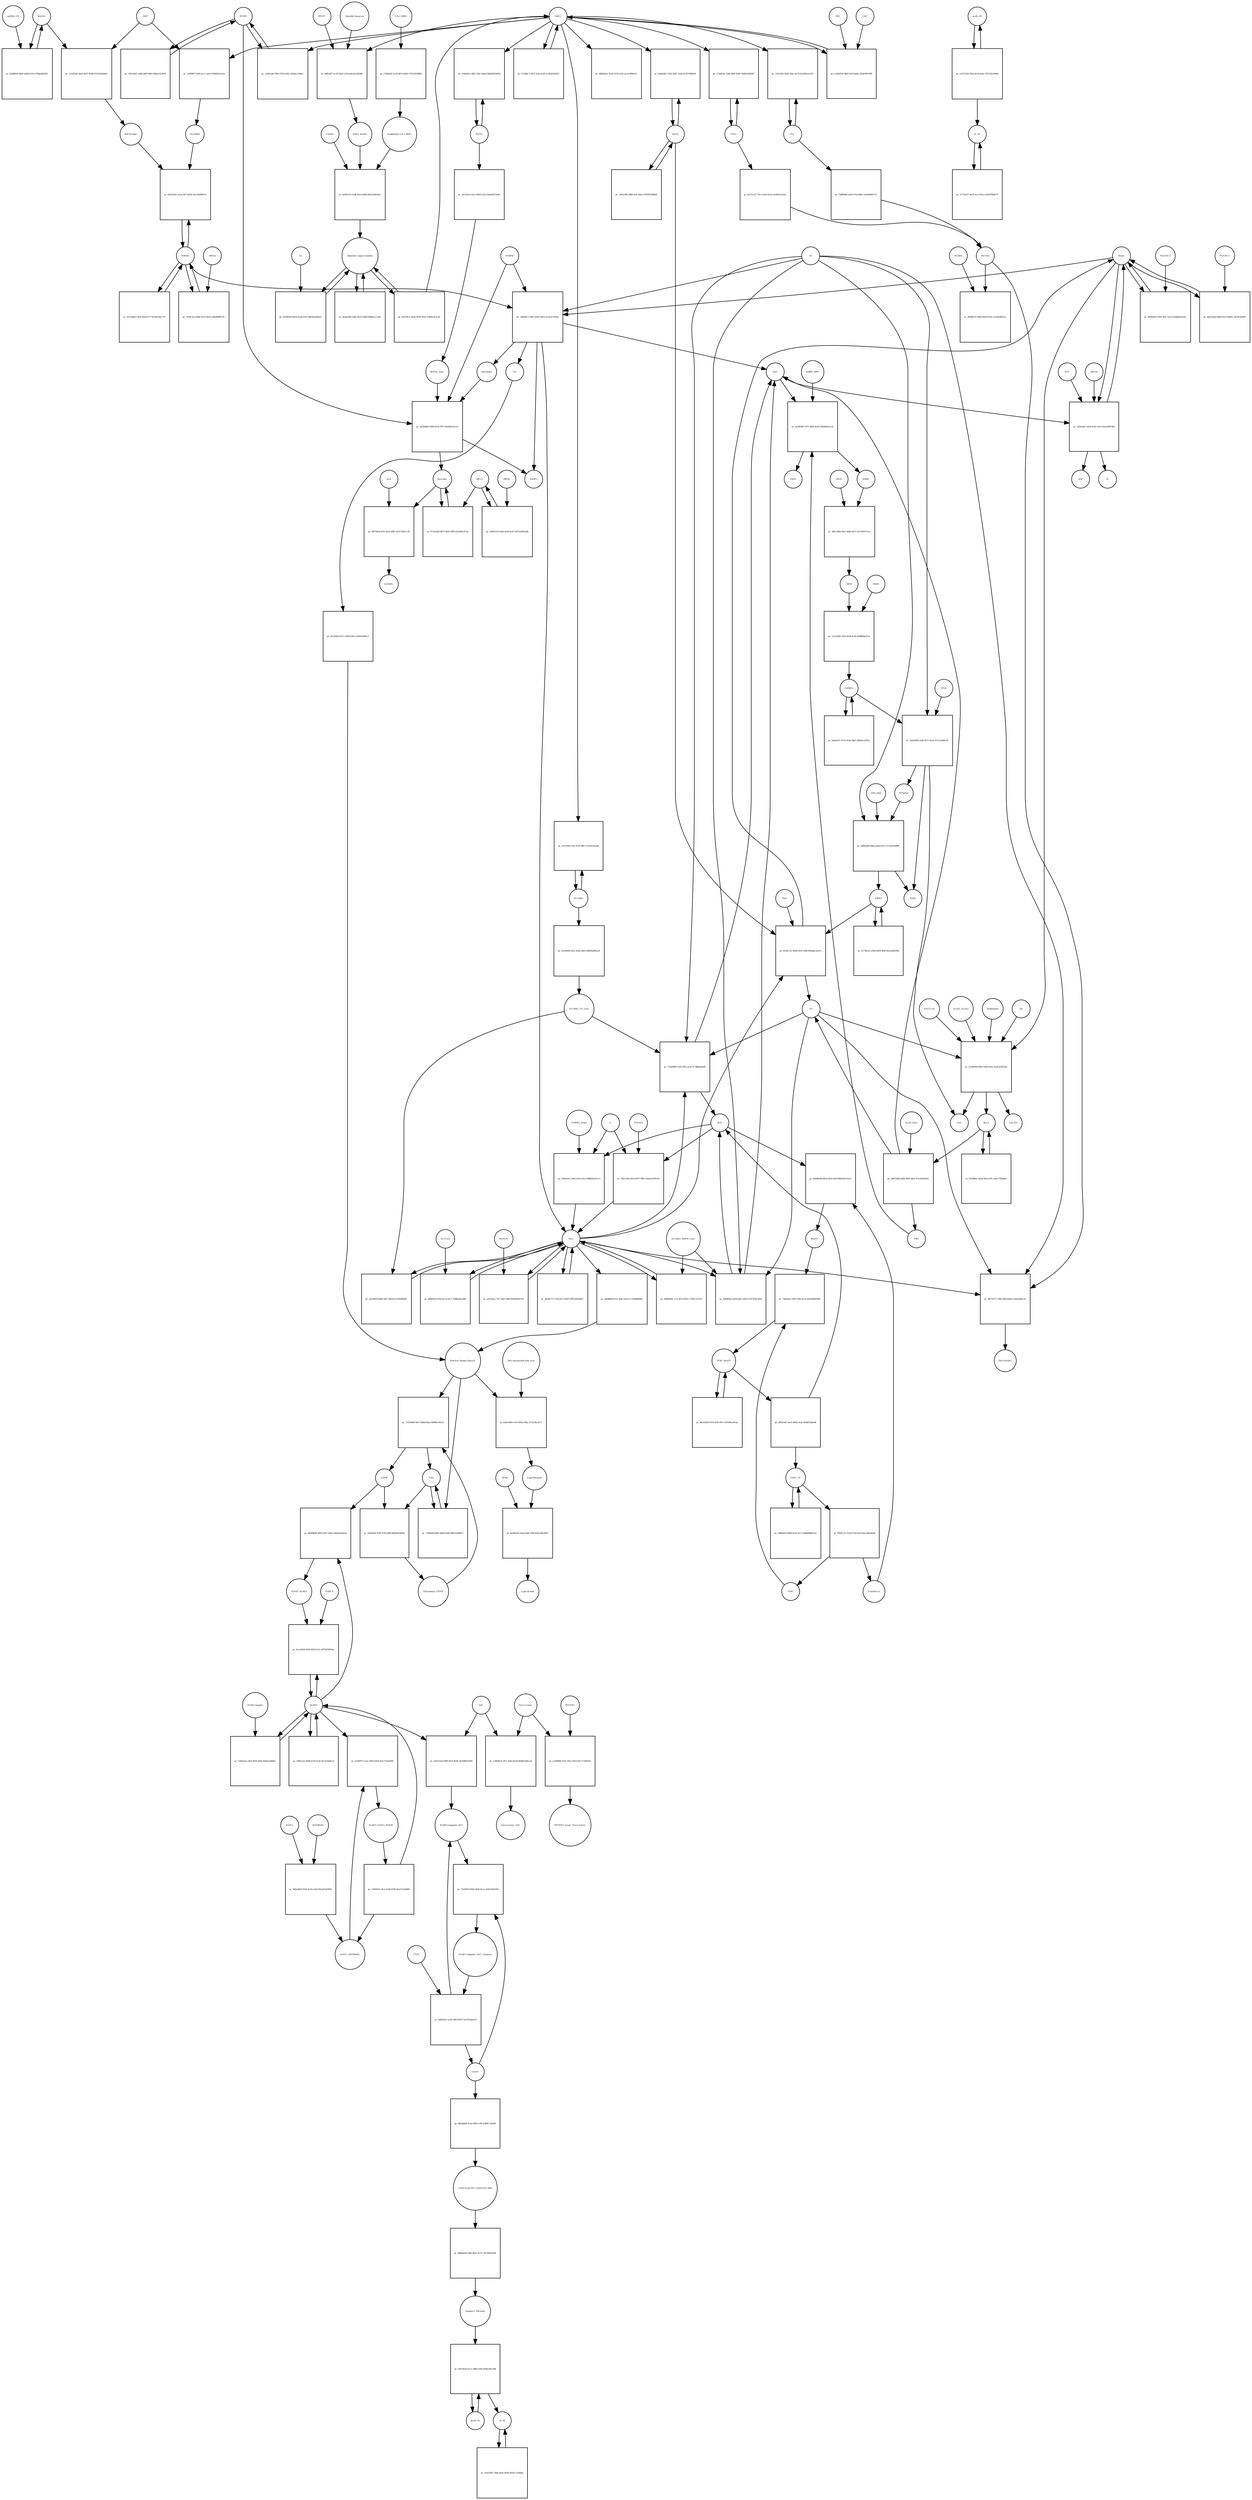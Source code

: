 strict digraph  {
Heme [annotation="urn_miriam_obo.chebi_CHEBI%3A30413", bipartite=0, cls="simple chemical", fontsize=4, label=Heme, shape=circle];
"pr_c0db24c7-e64e-4291-95c8-ea3ac47518e0" [annotation="", bipartite=1, cls=process, fontsize=4, label="pr_c0db24c7-e64e-4291-95c8-ea3ac47518e0", shape=square];
Biliverdin [annotation="urn_miriam_obo.chebi_CHEBI%3A17033", bipartite=0, cls="simple chemical", fontsize=4, label=Biliverdin, shape=circle];
HMOX1 [annotation="", bipartite=0, cls=macromolecule, fontsize=4, label=HMOX1, shape=circle];
O2 [annotation="urn_miriam_obo.chebi_CHEBI%3A15379", bipartite=0, cls="simple chemical", fontsize=4, label=O2, shape=circle];
NADPH [annotation="urn_miriam_obo.chebi_CHEBI%3A16474", bipartite=0, cls="simple chemical", fontsize=4, label=NADPH, shape=circle];
H2O [annotation="urn_miriam_obo.chebi_CHEBI%3A15377", bipartite=0, cls="simple chemical", fontsize=4, label=H2O, shape=circle];
"Fe2+" [annotation="urn_miriam_obo.chebi_CHEBI%3A29033", bipartite=0, cls="simple chemical", fontsize=4, label="Fe2+", shape=circle];
"NADP+" [annotation="urn_miriam_obo.chebi_CHEBI%3A18009", bipartite=0, cls="simple chemical", fontsize=4, label="NADP+", shape=circle];
CO [annotation="urn_miriam_obo.chebi_CHEBI%3A17245", bipartite=0, cls="simple chemical", fontsize=4, label=CO, shape=circle];
"pr_8690edc0-c405-4fec-aa7e-d2abb9a52a0c" [annotation="", bipartite=1, cls=process, fontsize=4, label="pr_8690edc0-c405-4fec-aa7e-d2abb9a52a0c", shape=square];
"FLVCR1-2" [annotation=urn_miriam_uniprot_Q9Y5Y0, bipartite=0, cls=macromolecule, fontsize=4, label="FLVCR1-2", shape=circle];
"pr_5d30b486-9380-4574-8707-fbe9d5232ca7" [annotation="", bipartite=1, cls=process, fontsize=4, label="pr_5d30b486-9380-4574-8707-fbe9d5232ca7", shape=square];
Bilirubin [annotation="urn_miriam_obo.chebi_CHEBI%3A16990", bipartite=0, cls="simple chemical", fontsize=4, label=Bilirubin, shape=circle];
BLVRB [annotation=urn_miriam_uniprot_P30043, bipartite=0, cls=macromolecule, fontsize=4, label=BLVRB, shape=circle];
"BLVRA_Zn2+" [annotation="urn_miriam_obo.chebi_CHEBI%3A29805|urn_miriam_uniprot_P53004", bipartite=0, cls=complex, fontsize=4, label="BLVRA_Zn2+", shape=circle];
"pr_072535d8-9675-460f-8389-652490a7f7a2" [annotation="", bipartite=1, cls=process, fontsize=4, label="pr_072535d8-9675-460f-8389-652490a7f7a2", shape=square];
ABCC1 [annotation="", bipartite=0, cls=macromolecule, fontsize=4, label=ABCC1, shape=circle];
"pr_06f7362b-851f-45a5-b467-e43273b97c59" [annotation="", bipartite=1, cls=process, fontsize=4, label="pr_06f7362b-851f-45a5-b467-e43273b97c59", shape=square];
ALB [annotation=urn_miriam_uniprot_P02768, bipartite=0, cls=macromolecule, fontsize=4, label=ALB, shape=circle];
"ALB/BIL" [annotation="urn_miriam_uniprot_P02768|urn_miriam_obo.chebi_CHEBI%3A16990", bipartite=0, cls=complex, fontsize=4, label="ALB/BIL", shape=circle];
NRF2 [annotation="", bipartite=0, cls=macromolecule, fontsize=4, label=NRF2, shape=circle];
"pr_ca589f07-bf34-4cc1-aa93-03960b3c4cbe" [annotation="", bipartite=1, cls=process, fontsize=4, label="pr_ca589f07-bf34-4cc1-aa93-03960b3c4cbe", shape=square];
MAF [annotation=urn_miriam_uniprot_O75444, bipartite=0, cls=macromolecule, fontsize=4, label=MAF, shape=circle];
"Nrf2/Maf" [annotation="", bipartite=0, cls=complex, fontsize=4, label="Nrf2/Maf", shape=circle];
"pr_1c5d7b2b-9ea8-4837-8e8b-47d31d43463c" [annotation="", bipartite=1, cls=process, fontsize=4, label="pr_1c5d7b2b-9ea8-4837-8e8b-47d31d43463c", shape=square];
BACH1 [annotation=urn_miriam_uniprot_O14867, bipartite=0, cls=macromolecule, fontsize=4, label=BACH1, shape=circle];
"BACH1/Maf" [annotation="", bipartite=0, cls=complex, fontsize=4, label="BACH1/Maf", shape=circle];
"pr_a26f8d43-88a9-4284-b150-a79bbeb65d22" [annotation="", bipartite=1, cls=process, fontsize=4, label="pr_a26f8d43-88a9-4284-b150-a79bbeb65d22", shape=square];
"miRNA-155" [annotation=urn_miriam_ncbigene_406947, bipartite=0, cls="nucleic acid feature", fontsize=4, label="miRNA-155", shape=circle];
"pr_64ac822d-3c0a-44f7-b054-3ece5288007d" [annotation="", bipartite=1, cls=process, fontsize=4, label="pr_64ac822d-3c0a-44f7-b054-3ece5288007d", shape=square];
PRIN9 [annotation="urn_miriam_obo.chebi_CHEBI%3A15430", bipartite=0, cls="simple chemical", fontsize=4, label=PRIN9, shape=circle];
"pr_0350a72c-860b-4531-94fb-f9e8bbc2ab53" [annotation="", bipartite=1, cls=process, fontsize=4, label="pr_0350a72c-860b-4531-94fb-f9e8bbc2ab53", shape=square];
FECH [annotation=urn_miriam_uniprot_P22830, bipartite=0, cls=macromolecule, fontsize=4, label=FECH, shape=circle];
"Pb2+" [annotation="urn_miriam_obo.chebi_CHEBI%3A27889", bipartite=0, cls="simple chemical", fontsize=4, label="Pb2+", shape=circle];
"H+" [annotation="urn_miriam_obo.chebi_CHEBI%3A15378", bipartite=0, cls="simple chemical", fontsize=4, label="H+", shape=circle];
"SUCC-CoA" [annotation="urn_miriam_obo.chebi_CHEBI%3A57292", bipartite=0, cls="simple chemical", fontsize=4, label="SUCC-CoA", shape=circle];
"pr_2c940064-806c-429d-9e42-4cbf1a03222d" [annotation="", bipartite=1, cls=process, fontsize=4, label="pr_2c940064-806c-429d-9e42-4cbf1a03222d", shape=square];
dALA [annotation="urn_miriam_obo.chebi_CHEBI%3A356416", bipartite=0, cls="simple chemical", fontsize=4, label=dALA, shape=circle];
ALAS1_ALAS2 [annotation="urn_miriam_uniprot_P13196|urn_miriam_uniprot_P22557", bipartite=0, cls=complex, fontsize=4, label=ALAS1_ALAS2, shape=circle];
Panhematin [annotation="urn_miriam_obo.chebi_CHEBI%3A50385", bipartite=0, cls="simple chemical", fontsize=4, label=Panhematin, shape=circle];
Gly [annotation="urn_miriam_obo.chebi_CHEBI%3A57305", bipartite=0, cls="simple chemical", fontsize=4, label=Gly, shape=circle];
"CoA-SH" [annotation="urn_miriam_obo.chebi_CHEBI%3A15346", bipartite=0, cls="simple chemical", fontsize=4, label="CoA-SH", shape=circle];
CO2 [annotation="urn_miriam_obo.chebi_CHEBI%3A16526", bipartite=0, cls="simple chemical", fontsize=4, label=CO2, shape=circle];
"pr_d6ffad47-ec95-44cb-a354-a8a22a3d1b8b" [annotation="", bipartite=1, cls=process, fontsize=4, label="pr_d6ffad47-ec95-44cb-a354-a8a22a3d1b8b", shape=square];
KEAP1 [annotation=urn_miriam_uniprot_Q14145, bipartite=0, cls=macromolecule, fontsize=4, label=KEAP1, shape=circle];
NRF2_KEAP1 [annotation="urn_miriam_uniprot_Q14145|urn_miriam_uniprot_Q16236", bipartite=0, cls=complex, fontsize=4, label=NRF2_KEAP1, shape=circle];
"Dimethly fumarate" [annotation="urn_miriam_obo.chebi_CHEBI%3A76004", bipartite=0, cls="simple chemical", fontsize=4, label="Dimethly fumarate", shape=circle];
"Ubiquitin Ligase Complex" [annotation="urn_miriam_uniprot_Q14145|urn_miriam_uniprot_Q15843|urn_miriam_uniprot_Q13618|urn_miriam_uniprot_P62877|urn_miriam_uniprot_Q16236|urn_miriam_uniprot_P0CG48|urn_miriam_pubmed_19940261|urn_miriam_interpro_IPR000608", bipartite=0, cls=complex, fontsize=4, label="Ubiquitin Ligase Complex", shape=circle];
"pr_4aabe506-adba-4031-b3d6-f2bd9cac159e" [annotation="", bipartite=1, cls=process, fontsize=4, label="pr_4aabe506-adba-4031-b3d6-f2bd9cac159e", shape=square];
"pr_bd872bdf-b408-4405-abaf-313c45481d2c" [annotation="", bipartite=1, cls=process, fontsize=4, label="pr_bd872bdf-b408-4405-abaf-313c45481d2c", shape=square];
PBG [annotation="urn_miriam_obo.chebi_CHEBI%3A58126", bipartite=0, cls="simple chemical", fontsize=4, label=PBG, shape=circle];
"ALAD_Zn2+" [annotation="urn_miriam_uniprot_P13716|urn_miriam_obo.chebi_CHEBI%3A29105", bipartite=0, cls=complex, fontsize=4, label="ALAD_Zn2+", shape=circle];
"pr_bc48934f-747c-4b45-8cd4-50fe80dc61cb" [annotation="", bipartite=1, cls=process, fontsize=4, label="pr_bc48934f-747c-4b45-8cd4-50fe80dc61cb", shape=square];
HMBL [annotation="urn_miriam_obo.chebi_CHEBI%3A57845", bipartite=0, cls="simple chemical", fontsize=4, label=HMBL, shape=circle];
HMBS_DIPY [annotation="urn_miriam_obo.chebi_CHEBI%3A36319|urn_miriam_uniprot_P08397", bipartite=0, cls=complex, fontsize=4, label=HMBS_DIPY, shape=circle];
"NH4+" [annotation="urn_miriam_obo.chebi_CHEBI%3A28938", bipartite=0, cls="simple chemical", fontsize=4, label="NH4+", shape=circle];
"pr_385c5960-04e1-484b-b07c-e0c5f6377e53" [annotation="", bipartite=1, cls=process, fontsize=4, label="pr_385c5960-04e1-484b-b07c-e0c5f6377e53", shape=square];
URO3 [annotation="urn_miriam_obo.chebi_CHEBI%3A15437", bipartite=0, cls="simple chemical", fontsize=4, label=URO3, shape=circle];
UROS [annotation=urn_miriam_uniprot_P10746, bipartite=0, cls=macromolecule, fontsize=4, label=UROS, shape=circle];
"pr_1e27a82b-7052-4e08-9c4b-4fdd868a1f1d" [annotation="", bipartite=1, cls=process, fontsize=4, label="pr_1e27a82b-7052-4e08-9c4b-4fdd868a1f1d", shape=square];
COPRO3 [annotation="urn_miriam_obo.chebi_CHEBI%3A15439", bipartite=0, cls="simple chemical", fontsize=4, label=COPRO3, shape=circle];
UROD [annotation=urn_miriam_uniprot_P06132, bipartite=0, cls=macromolecule, fontsize=4, label=UROD, shape=circle];
"pr_c62b5408-22df-4471-8e2e-1673cd40b22d" [annotation="", bipartite=1, cls=process, fontsize=4, label="pr_c62b5408-22df-4471-8e2e-1673cd40b22d", shape=square];
PPGEN9 [annotation="urn_miriam_obo.chebi_CHEBI%3A15435", bipartite=0, cls="simple chemical", fontsize=4, label=PPGEN9, shape=circle];
CPOX [annotation=urn_miriam_uniprot_P36551, bipartite=0, cls=macromolecule, fontsize=4, label=CPOX, shape=circle];
H2O2 [annotation="urn_miriam_obo.chebi_CHEBI%3A16240", bipartite=0, cls="simple chemical", fontsize=4, label=H2O2, shape=circle];
"pr_6589a4dd-8dde-44ea-b57a-71cd4ceb088f" [annotation="", bipartite=1, cls=process, fontsize=4, label="pr_6589a4dd-8dde-44ea-b57a-71cd4ceb088f", shape=square];
PPO_FAD [annotation="urn_miriam_obo.chebi_CHEBI%3A16238|urn_miriam_uniprot_P50336", bipartite=0, cls=complex, fontsize=4, label=PPO_FAD, shape=circle];
"pr_f123dbc7-a872-416a-bcf0-1c026242d251" [annotation="", bipartite=1, cls=process, fontsize=4, label="pr_f123dbc7-a872-416a-bcf0-1c026242d251", shape=square];
"pr_87638fec-8a64-402a-87fc-eeac735bfda5" [annotation="", bipartite=1, cls="uncertain process", fontsize=4, label="pr_87638fec-8a64-402a-87fc-eeac735bfda5", shape=square];
"pr_9abae6f1-d72e-4a9e-9bef-2d9ebccd3f3a" [annotation="", bipartite=1, cls="uncertain process", fontsize=4, label="pr_9abae6f1-d72e-4a9e-9bef-2d9ebccd3f3a", shape=square];
"pr_2173b552-259e-4d59-9f96-441ee9af5f84" [annotation="", bipartite=1, cls="uncertain process", fontsize=4, label="pr_2173b552-259e-4d59-9f96-441ee9af5f84", shape=square];
"Poly-unsaturated fatty acid" [annotation="urn_miriam_obo.chebi_CHEBI%3A26208", bipartite=0, cls="simple chemical", fontsize=4, label="Poly-unsaturated fatty acid", shape=circle];
"pr_b2dc2684-ce35-409a-839a-5712cfbc2b77" [annotation="", bipartite=1, cls=process, fontsize=4, label="pr_b2dc2684-ce35-409a-839a-5712cfbc2b77", shape=square];
"Lipid Peroxide" [annotation="urn_miriam_obo.chebi_CHEBI%3A61051", bipartite=0, cls="simple chemical", fontsize=4, label="Lipid Peroxide", shape=circle];
"Reactive Oxygen Species" [annotation="urn_miriam_obo.chebi_CHEBI%3A26523", bipartite=0, cls="simple chemical", fontsize=4, label="Reactive Oxygen Species", shape=circle];
"pr_4817617c-79bf-44f8-8ab0-2cbaa4920c31" [annotation="", bipartite=1, cls=process, fontsize=4, label="pr_4817617c-79bf-44f8-8ab0-2cbaa4920c31", shape=square];
"Fe(3+)O(OH)" [annotation="urn_miriam_obo.chebi_CHEBI%3A78619", bipartite=0, cls="simple chemical", fontsize=4, label="Fe(3+)O(OH)", shape=circle];
Ferritin [annotation=urn_miriam_uniprot_P02794, bipartite=0, cls=complex, fontsize=4, label=Ferritin, shape=circle];
"pr_24c9d2f5-84de-4057-96a4-dc270e80f85c" [annotation="", bipartite=1, cls=process, fontsize=4, label="pr_24c9d2f5-84de-4057-96a4-dc270e80f85c", shape=square];
"SLC40A1_CP_Cu2+" [annotation="urn_miriam_uniprot_P00450|urn_miriam_uniprot_Q9NP59|urn_miriam_obo.chebi_CHEBI%3A29036", bipartite=0, cls=complex, fontsize=4, label="SLC40A1_CP_Cu2+", shape=circle];
"pr_73eb0866-ce43-4f81-ae3f-917db80aae05" [annotation="", bipartite=1, cls=process, fontsize=4, label="pr_73eb0866-ce43-4f81-ae3f-917db80aae05", shape=square];
"Fe3+" [annotation="urn_miriam_obo.chebi_CHEBI%3A29034", bipartite=0, cls="simple chemical", fontsize=4, label="Fe3+", shape=circle];
SLC40A1 [annotation=urn_miriam_ncbigene_30061, bipartite=0, cls="nucleic acid feature", fontsize=4, label=SLC40A1, shape=circle];
"pr_c2cf301b-c9ef-4cf6-9867-3cf5ea5aa3ad" [annotation="", bipartite=1, cls=process, fontsize=4, label="pr_c2cf301b-c9ef-4cf6-9867-3cf5ea5aa3ad", shape=square];
FTH1 [annotation=urn_miriam_ncbigene_2495, bipartite=0, cls="nucleic acid feature", fontsize=4, label=FTH1, shape=circle];
"pr_c7ada5fe-7e8a-4f40-8200-30681043fd87" [annotation="", bipartite=1, cls=process, fontsize=4, label="pr_c7ada5fe-7e8a-4f40-8200-30681043fd87", shape=square];
FTL [annotation=urn_miriam_ncbigene_2512, bipartite=0, cls="nucleic acid feature", fontsize=4, label=FTL, shape=circle];
"pr_c9253f54-8d32-42bc-8a7d-8a28beeacf22" [annotation="", bipartite=1, cls=process, fontsize=4, label="pr_c9253f54-8d32-42bc-8a7d-8a28beeacf22", shape=square];
"pr_b2c5a121-70c3-43a0-8ca9-ae54b23e25a7" [annotation="", bipartite=1, cls=process, fontsize=4, label="pr_b2c5a121-70c3-43a0-8ca9-ae54b23e25a7", shape=square];
"pr_7dd8fddd-ea49-4142-b8dc-0c64db9bf715" [annotation="", bipartite=1, cls=process, fontsize=4, label="pr_7dd8fddd-ea49-4142-b8dc-0c64db9bf715", shape=square];
"pr_a00eef8c-1543-4097-a2e9-d13f73f94639" [annotation="", bipartite=1, cls=process, fontsize=4, label="pr_a00eef8c-1543-4097-a2e9-d13f73f94639", shape=square];
"pr_14d1e9f6-28bb-41fc-b6a2-976947d69bb4" [annotation="", bipartite=1, cls=process, fontsize=4, label="pr_14d1e9f6-28bb-41fc-b6a2-976947d69bb4", shape=square];
"pr_5211b86d-13e0-4fad-8777-6c28c1bec719" [annotation="", bipartite=1, cls=process, fontsize=4, label="pr_5211b86d-13e0-4fad-8777-6c28c1bec719", shape=square];
BLVRA [annotation=urn_miriam_ncbigene_644, bipartite=0, cls="nucleic acid feature", fontsize=4, label=BLVRA, shape=circle];
"pr_e5ba69ec-dd51-43ac-9deb-36bdd383459a" [annotation="", bipartite=1, cls=process, fontsize=4, label="pr_e5ba69ec-dd51-43ac-9deb-36bdd383459a", shape=square];
"pr_a3381a8d-78fa-475d-a59e-102dacce09ac" [annotation="", bipartite=1, cls=process, fontsize=4, label="pr_a3381a8d-78fa-475d-a59e-102dacce09ac", shape=square];
"pr_199cd5d5-1db8-4bf9-8d03-69fafc02587d" [annotation="", bipartite=1, cls=process, fontsize=4, label="pr_199cd5d5-1db8-4bf9-8d03-69fafc02587d", shape=square];
"pr_a611fea3-d1e2-4005-a5a3-56a04d1f3d49" [annotation="", bipartite=1, cls=process, fontsize=4, label="pr_a611fea3-d1e2-4005-a5a3-56a04d1f3d49", shape=square];
"pr_0c45dfd8-583c-420a-ab65-d0869a985a56" [annotation="", bipartite=1, cls=process, fontsize=4, label="pr_0c45dfd8-583c-420a-ab65-d0869a985a56", shape=square];
"pr_4090d137-fddb-4eb6-810d-c2a10b586ce2" [annotation="", bipartite=1, cls=process, fontsize=4, label="pr_4090d137-fddb-4eb6-810d-c2a10b586ce2", shape=square];
NCOA4 [annotation=urn_miriam_uniprot_Q13772, bipartite=0, cls=macromolecule, fontsize=4, label=NCOA4, shape=circle];
"pr_0346a16c-3a0a-43c0-a5e2-908bde2021c3" [annotation="", bipartite=1, cls=process, fontsize=4, label="pr_0346a16c-3a0a-43c0-a5e2-908bde2021c3", shape=square];
CYBRD1_Heme [annotation="urn_miriam_uniprot_Q53TN4|urn_miriam_obo.chebi_CHEBI%3A30413", bipartite=0, cls=complex, fontsize=4, label=CYBRD1_Heme, shape=circle];
"e-" [annotation="urn_miriam_obo.chebi_CHEBI%3A10545", bipartite=0, cls="simple chemical", fontsize=4, label="e-", shape=circle];
"pr_a8fbf182-974e-41c4-adc7-7948b3bcad8b" [annotation="", bipartite=1, cls=process, fontsize=4, label="pr_a8fbf182-974e-41c4-adc7-7948b3bcad8b", shape=square];
SLC11A2 [annotation=urn_miriam_uniprot_P49281, bipartite=0, cls=macromolecule, fontsize=4, label=SLC11A2, shape=circle];
"pr_8a5b814b-3eed-4abf-a3fb-6a62cb8c6867" [annotation="", bipartite=1, cls=process, fontsize=4, label="pr_8a5b814b-3eed-4abf-a3fb-6a62cb8c6867", shape=square];
"Lipid alcohol" [annotation="urn_miriam_obo.chebi_CHEBI%3A24026", bipartite=0, cls="simple chemical", fontsize=4, label="Lipid alcohol", shape=circle];
GPX4 [annotation=urn_miriam_uniprot_P36969, bipartite=0, cls=macromolecule, fontsize=4, label=GPX4, shape=circle];
"pr_7618c32a-5bde-45c8-9a2f-c0ded898873c" [annotation="", bipartite=1, cls=process, fontsize=4, label="pr_7618c32a-5bde-45c8-9a2f-c0ded898873c", shape=square];
ORF3a [annotation="urn_miriam_uniprot_P0DTC3|urn_miriam_taxonomy_2697049", bipartite=0, cls=macromolecule, fontsize=4, label=ORF3a, shape=circle];
"pr_38a8fb06-9151-46ac-b5c9-cc14496d840c" [annotation="", bipartite=1, cls=process, fontsize=4, label="pr_38a8fb06-9151-46ac-b5c9-cc14496d840c", shape=square];
"pr_23893c24-e4e8-4a59-9c81-9d732d9642d8" [annotation="", bipartite=1, cls=process, fontsize=4, label="pr_23893c24-e4e8-4a59-9c81-9d732d9642d8", shape=square];
ORF9c [annotation=urn_miriam_taxonomy_2697049, bipartite=0, cls=macromolecule, fontsize=4, label=ORF9c, shape=circle];
CUL3_RBX1 [annotation="urn_miriam_uniprot_Q13618|urn_miriam_uniprot_P62877", bipartite=0, cls=complex, fontsize=4, label=CUL3_RBX1, shape=circle];
"pr_e53b4d42-2ce0-4f1d-9e89-147615f16864" [annotation="", bipartite=1, cls=process, fontsize=4, label="pr_e53b4d42-2ce0-4f1d-9e89-147615f16864", shape=square];
"Neddylated CUL3_RBX1" [annotation="urn_miriam_uniprot_Q15843|urn_miriam_uniprot_Q13618|urn_miriam_uniprot_P62877", bipartite=0, cls=complex, fontsize=4, label="Neddylated CUL3_RBX1", shape=circle];
"pr_b86d6adc-5ce0-413f-a142-aca2c9f94ce7" [annotation="", bipartite=1, cls=process, fontsize=4, label="pr_b86d6adc-5ce0-413f-a142-aca2c9f94ce7", shape=square];
"pr_6e693152-01d6-42e2-bb99-bb2c8c881b1c" [annotation="", bipartite=1, cls=process, fontsize=4, label="pr_6e693152-01d6-42e2-bb99-bb2c8c881b1c", shape=square];
CAND1 [annotation=urn_miriam_uniprot_Q86VP6, bipartite=0, cls=macromolecule, fontsize=4, label=CAND1, shape=circle];
E2 [annotation=urn_miriam_interpro_IPR000608, bipartite=0, cls=macromolecule, fontsize=4, label=E2, shape=circle];
"pr_6104853e-bd18-4cbd-af16-48b50aa0bb22" [annotation="", bipartite=1, cls=process, fontsize=4, label="pr_6104853e-bd18-4cbd-af16-48b50aa0bb22", shape=square];
"pr_a2d3d16b-98a9-4f23-b406-35b2f29678f9" [annotation="", bipartite=1, cls=process, fontsize=4, label="pr_a2d3d16b-98a9-4f23-b406-35b2f29678f9", shape=square];
PKC [annotation="urn_miriam_pubmed_12198130|urn_miriam_interpro_IPR012233", bipartite=0, cls=macromolecule, fontsize=4, label=PKC, shape=circle];
CK2 [annotation="", bipartite=0, cls=macromolecule, fontsize=4, label=CK2, shape=circle];
"pr_69ec4eeb-6d04-41e2-b9bd-c26cf8c4d190" [annotation="", bipartite=1, cls=process, fontsize=4, label="pr_69ec4eeb-6d04-41e2-b9bd-c26cf8c4d190", shape=square];
"FLVCR1-1" [annotation=urn_miriam_uniprot_Q9Y5Y0, bipartite=0, cls=macromolecule, fontsize=4, label="FLVCR1-1", shape=circle];
"pr_1d10ebec-c63d-452e-a41f-10ea5d4f70fd" [annotation="", bipartite=1, cls=process, fontsize=4, label="pr_1d10ebec-c63d-452e-a41f-10ea5d4f70fd", shape=square];
ABCG2 [annotation=urn_miriam_uniprot_Q9UNQ0, bipartite=0, cls="macromolecule multimer", fontsize=4, label=ABCG2, shape=circle];
ATP [annotation="urn_miriam_obo.chebi_CHEBI%3A30616", bipartite=0, cls="simple chemical", fontsize=4, label=ATP, shape=circle];
Pi [annotation="urn_miriam_obo.chebi_CHEBI%3A18367", bipartite=0, cls="simple chemical", fontsize=4, label=Pi, shape=circle];
ADP [annotation="urn_miriam_obo.chebi_CHEBI%3A456216", bipartite=0, cls="simple chemical", fontsize=4, label=ADP, shape=circle];
"pr_2d890e6b-17c5-4f1d-9555-17583c7af270" [annotation="", bipartite=1, cls=process, fontsize=4, label="pr_2d890e6b-17c5-4f1d-9555-17583c7af270", shape=square];
"SLC40A1_HEPH_Cu2+" [annotation="urn_miriam_uniprot_Q9BQS7|urn_miriam_uniprot_Q9NP59|urn_miriam_obo.chebi_CHEBI%3A28694", bipartite=0, cls=complex, fontsize=4, label="SLC40A1_HEPH_Cu2+", shape=circle];
"pr_436889aa-26e6-48c3-993c-b707454c461d" [annotation="", bipartite=1, cls=process, fontsize=4, label="pr_436889aa-26e6-48c3-993c-b707454c461d", shape=square];
"pr_6b84b69b-0b54-4f24-a0f2-88b62a613ea3" [annotation="", bipartite=1, cls=process, fontsize=4, label="pr_6b84b69b-0b54-4f24-a0f2-88b62a613ea3", shape=square];
Transferrin [annotation=urn_miriam_uniprot_P02787, bipartite=0, cls=macromolecule, fontsize=4, label=Transferrin, shape=circle];
holoTF [annotation="urn_miriam_uniprot_P02787|urn_miriam_obo.chebi_CHEBI%3A29034", bipartite=0, cls=complex, fontsize=4, label=holoTF, shape=circle];
TFRC [annotation=urn_miriam_uniprot_P02786, bipartite=0, cls="macromolecule multimer", fontsize=4, label=TFRC, shape=circle];
"pr_73b2d5e1-f4f7-478f-9c22-0a624bd09386" [annotation="", bipartite=1, cls=process, fontsize=4, label="pr_73b2d5e1-f4f7-478f-9c22-0a624bd09386", shape=square];
TFRC_holoTF [annotation="urn_miriam_uniprot_P02787|urn_miriam_obo.chebi_CHEBI%3A29034|urn_miriam_uniprot_P02786", bipartite=0, cls=complex, fontsize=4, label=TFRC_holoTF, shape=circle];
"pr_dbcb3928-d7f5-491f-90e7-b35286a281ae" [annotation="", bipartite=1, cls=process, fontsize=4, label="pr_dbcb3928-d7f5-491f-90e7-b35286a281ae", shape=square];
"pr_d0615df7-6e41-4624-9cba-60d6f7e6fe49" [annotation="", bipartite=1, cls=process, fontsize=4, label="pr_d0615df7-6e41-4624-9cba-60d6f7e6fe49", shape=square];
TFRC_TF [annotation="urn_miriam_uniprot_P02787|urn_miriam_uniprot_P02786", bipartite=0, cls=complex, fontsize=4, label=TFRC_TF, shape=circle];
"pr_78417462-6f24-4037-999c-0ab2e5329118" [annotation="", bipartite=1, cls=process, fontsize=4, label="pr_78417462-6f24-4037-999c-0ab2e5329118", shape=square];
STEAP3 [annotation=urn_miriam_uniprot_Q658P3, bipartite=0, cls=macromolecule, fontsize=4, label=STEAP3, shape=circle];
"pr_a047efca-71f7-44e7-9bff-6430fe697193" [annotation="", bipartite=1, cls=process, fontsize=4, label="pr_a047efca-71f7-44e7-9bff-6430fe697193", shape=square];
MCOLN1 [annotation=urn_miriam_uniprot_Q9GZU1, bipartite=0, cls=macromolecule, fontsize=4, label=MCOLN1, shape=circle];
"pr_8b5da777-2720-4c73-8a07-0f97a2634d27" [annotation="", bipartite=1, cls=process, fontsize=4, label="pr_8b5da777-2720-4c73-8a07-0f97a2634d27", shape=square];
"pr_34b0d1f6-d004-4216-9cc7-dd46d98b521e" [annotation="", bipartite=1, cls=process, fontsize=4, label="pr_34b0d1f6-d004-4216-9cc7-dd46d98b521e", shape=square];
"pr_ff984c78-153d-4734-852d-6eaa38e3bafd" [annotation="", bipartite=1, cls=process, fontsize=4, label="pr_ff984c78-153d-4734-852d-6eaa38e3bafd", shape=square];
"pr_65130fca-eb38-4250-9e64-7043bc0cecd3" [annotation="", bipartite=1, cls=process, fontsize=4, label="pr_65130fca-eb38-4250-9e64-7043bc0cecd3", shape=square];
Thioredoxin_TXNIP [annotation="urn_miriam_uniprot_P10599|urn_miriam_uniprot_Q9H3M7", bipartite=0, cls=complex, fontsize=4, label=Thioredoxin_TXNIP, shape=circle];
"pr_7230a960-9037-46b4-9d2e-00d8f5c9613c" [annotation="", bipartite=1, cls=process, fontsize=4, label="pr_7230a960-9037-46b4-9d2e-00d8f5c9613c", shape=square];
TXNIP [annotation=urn_miriam_uniprot_Q9H3M7, bipartite=0, cls=macromolecule, fontsize=4, label=TXNIP, shape=circle];
TXN [annotation=urn_miriam_uniprot_P10599, bipartite=0, cls=macromolecule, fontsize=4, label=TXN, shape=circle];
NLRP3 [annotation=urn_miriam_uniprot_Q96P20, bipartite=0, cls=macromolecule, fontsize=4, label=NLRP3, shape=circle];
"pr_7a862aee-18ef-4076-a603-befbaa4f840c" [annotation="", bipartite=1, cls=process, fontsize=4, label="pr_7a862aee-18ef-4076-a603-befbaa4f840c", shape=square];
"Nf-KB Complex" [annotation="urn_miriam_uniprot_P19838|urn_miriam_uniprot_Q04206|urn_miriam_uniprot_Q00653", bipartite=0, cls=complex, fontsize=4, label="Nf-KB Complex", shape=circle];
"pr_196fa1ae-83b4-4720-9cd1-917a21bf6cef" [annotation="", bipartite=1, cls=process, fontsize=4, label="pr_196fa1ae-83b4-4720-9cd1-917a21bf6cef", shape=square];
"pr_714bfd36-98fa-4409-82d0-40bf7cd0d911" [annotation="", bipartite=1, cls=process, fontsize=4, label="pr_714bfd36-98fa-4409-82d0-40bf7cd0d911", shape=square];
"pr_106a9daf-f168-47f9-8386-4bfe0818858e" [annotation="", bipartite=1, cls=process, fontsize=4, label="pr_106a9daf-f168-47f9-8386-4bfe0818858e", shape=square];
HSP90AB1 [annotation=urn_miriam_uniprot_P08238, bipartite=0, cls=macromolecule, fontsize=4, label=HSP90AB1, shape=circle];
"pr_98dadb40-9181-4c26-a323-60ae81dd7856" [annotation="", bipartite=1, cls=process, fontsize=4, label="pr_98dadb40-9181-4c26-a323-60ae81dd7856", shape=square];
SUGT1 [annotation=urn_miriam_uniprot_Q9Y2Z0, bipartite=0, cls=macromolecule, fontsize=4, label=SUGT1, shape=circle];
SUGT1_HSP90AB1 [annotation="urn_miriam_uniprot_P08238|urn_miriam_uniprot_Q9Y2Z0", bipartite=0, cls=complex, fontsize=4, label=SUGT1_HSP90AB1, shape=circle];
"pr_0c4fb971-5cec-4942-b43d-92a77243e899" [annotation="", bipartite=1, cls=process, fontsize=4, label="pr_0c4fb971-5cec-4942-b43d-92a77243e899", shape=square];
NLRP3_SUGT1_HSP90 [annotation="urn_miriam_uniprot_P08238|urn_miriam_uniprot_Q96P20|urn_miriam_uniprot_Q9Y2Z0", bipartite=0, cls=complex, fontsize=4, label=NLRP3_SUGT1_HSP90, shape=circle];
"pr_0d448648-d983-4291-a002-e04ee82da6e4" [annotation="", bipartite=1, cls=process, fontsize=4, label="pr_0d448648-d983-4291-a002-e04ee82da6e4", shape=square];
TXNIP_NLRP3 [annotation="urn_miriam_uniprot_Q9H3M7|urn_miriam_uniprot_Q96P20", bipartite=0, cls=complex, fontsize=4, label=TXNIP_NLRP3, shape=circle];
"pr_e2b57aa4-5999-49c9-8e96-3be4460c6585" [annotation="", bipartite=1, cls=process, fontsize=4, label="pr_e2b57aa4-5999-49c9-8e96-3be4460c6585", shape=square];
ASC [annotation=urn_miriam_uniprot_Q9ULZ3, bipartite=0, cls=macromolecule, fontsize=4, label=ASC, shape=circle];
"NLRP3 oligomer_ASC" [annotation="urn_miriam_uniprot_Q9ULZ3|urn_miriam_obo.chebi_CHEBI%3A36080", bipartite=0, cls=complex, fontsize=4, label="NLRP3 oligomer_ASC", shape=circle];
"pr_73c0f916-9002-4b5f-8c1e-164c0542109c" [annotation="", bipartite=1, cls=process, fontsize=4, label="pr_73c0f916-9002-4b5f-8c1e-164c0542109c", shape=square];
CASP1 [annotation=urn_miriam_uniprot_P29466, bipartite=0, cls=macromolecule, fontsize=4, label=CASP1, shape=circle];
"NLRP3 oligomer_ASC_Caspase1" [annotation="urn_miriam_uniprot_P29466|urn_miriam_uniprot_Q9ULZ3", bipartite=0, cls=complex, fontsize=4, label="NLRP3 oligomer_ASC_Caspase1", shape=circle];
"pr_ce86d0c4-1911-4d42-8a30-86d60238ecad" [annotation="", bipartite=1, cls=process, fontsize=4, label="pr_ce86d0c4-1911-4d42-8a30-86d60238ecad", shape=square];
"Pyrin trimer" [annotation=urn_miriam_uniprot_O15553, bipartite=0, cls=complex, fontsize=4, label="Pyrin trimer", shape=circle];
"Pyrin trimer_ASC" [annotation="urn_miriam_uniprot_O15553|urn_miriam_uniprot_Q9ULZ3", bipartite=0, cls=complex, fontsize=4, label="Pyrin trimer_ASC", shape=circle];
"pr_ce3006fb-767a-452c-87b3-f4c171369242" [annotation="", bipartite=1, cls=process, fontsize=4, label="pr_ce3006fb-767a-452c-87b3-f4c171369242", shape=square];
PSTPIP1 [annotation=urn_miriam_uniprot_O43586, bipartite=0, cls="macromolecule multimer", fontsize=4, label=PSTPIP1, shape=circle];
"PSTPIP1 trimer_Pyrin trimer" [annotation="urn_miriam_uniprot_O15553|urn_miriam_uniprot_O43586", bipartite=0, cls=complex, fontsize=4, label="PSTPIP1 trimer_Pyrin trimer", shape=circle];
"pr_e64b242c-acb5-4df3-9455-7ae1610aa2c8" [annotation="", bipartite=1, cls=process, fontsize=4, label="pr_e64b242c-acb5-4df3-9455-7ae1610aa2c8", shape=square];
CTSG [annotation=urn_miriam_uniprot_P08311, bipartite=0, cls=macromolecule, fontsize=4, label=CTSG, shape=circle];
"pr_d85abbd8-0c6a-4f00-a19f-a54f0c128ed9" [annotation="", bipartite=1, cls=process, fontsize=4, label="pr_d85abbd8-0c6a-4f00-a19f-a54f0c128ed9", shape=square];
"CASP1(120-197)_CASP1(317-404)" [annotation=urn_miriam_uniprot_P29466, bipartite=0, cls=complex, fontsize=4, label="CASP1(120-197)_CASP1(317-404)", shape=circle];
"pr_4808a636-24bf-462a-8172-c0a76402e40f" [annotation="", bipartite=1, cls=process, fontsize=4, label="pr_4808a636-24bf-462a-8172-c0a76402e40f", shape=square];
"Caspase-1 Tetramer" [annotation=urn_miriam_uniprot_P29466, bipartite=0, cls="complex multimer", fontsize=4, label="Caspase-1 Tetramer", shape=circle];
"proIL-1B" [annotation=urn_miriam_uniprot_P01584, bipartite=0, cls=macromolecule, fontsize=4, label="proIL-1B", shape=circle];
"pr_e2227e3d-309a-4e54-a64a-3971d3ce8649" [annotation="", bipartite=1, cls=process, fontsize=4, label="pr_e2227e3d-309a-4e54-a64a-3971d3ce8649", shape=square];
"IL-1B" [annotation=urn_miriam_uniprot_P01584, bipartite=0, cls=macromolecule, fontsize=4, label="IL-1B", shape=circle];
"pr_51722e37-6a25-4ce3-92ca-32ef07f88e74" [annotation="", bipartite=1, cls="omitted process", fontsize=4, label="pr_51722e37-6a25-4ce3-92ca-32ef07f88e74", shape=square];
"pr_4cce9a64-403f-4054-b121-497b1f00634c" [annotation="", bipartite=1, cls=process, fontsize=4, label="pr_4cce9a64-403f-4054-b121-497b1f00634c", shape=square];
"SARS E" [annotation=urn_miriam_uniprot_P59637, bipartite=0, cls=macromolecule, fontsize=4, label="SARS E", shape=circle];
"proIL-18" [annotation=urn_miriam_uniprot_Q14116, bipartite=0, cls=macromolecule, fontsize=4, label="proIL-18", shape=circle];
"pr_3057de1b-ee7c-48f6-a30f-9509a5f9c398" [annotation="", bipartite=1, cls=process, fontsize=4, label="pr_3057de1b-ee7c-48f6-a30f-9509a5f9c398", shape=square];
"IL-18" [annotation=urn_miriam_uniprot_Q14116, bipartite=0, cls=macromolecule, fontsize=4, label="IL-18", shape=circle];
"pr_63a52467-3fb6-4e02-993b-6650c7ce08dd" [annotation="", bipartite=1, cls="omitted process", fontsize=4, label="pr_63a52467-3fb6-4e02-993b-6650c7ce08dd", shape=square];
"pr_f9c949eb-63c5-450b-b36e-c6495ed0f6c3" [annotation="", bipartite=1, cls=process, fontsize=4, label="pr_f9c949eb-63c5-450b-b36e-c6495ed0f6c3", shape=square];
"pr_c9d5b97e-5fc3-47a8-870b-4ea7a7ae86f8" [annotation="", bipartite=1, cls=process, fontsize=4, label="pr_c9d5b97e-5fc3-47a8-870b-4ea7a7ae86f8", shape=square];
Heme -> "pr_c0db24c7-e64e-4291-95c8-ea3ac47518e0"  [annotation="", interaction_type=consumption];
Heme -> "pr_8690edc0-c405-4fec-aa7e-d2abb9a52a0c"  [annotation="", interaction_type=consumption];
Heme -> "pr_2c940064-806c-429d-9e42-4cbf1a03222d"  [annotation=urn_miriam_pubmed_25446301, interaction_type=inhibition];
Heme -> "pr_69ec4eeb-6d04-41e2-b9bd-c26cf8c4d190"  [annotation="", interaction_type=consumption];
Heme -> "pr_1d10ebec-c63d-452e-a41f-10ea5d4f70fd"  [annotation="", interaction_type=consumption];
"pr_c0db24c7-e64e-4291-95c8-ea3ac47518e0" -> Biliverdin  [annotation="", interaction_type=production];
"pr_c0db24c7-e64e-4291-95c8-ea3ac47518e0" -> H2O  [annotation="", interaction_type=production];
"pr_c0db24c7-e64e-4291-95c8-ea3ac47518e0" -> "Fe2+"  [annotation="", interaction_type=production];
"pr_c0db24c7-e64e-4291-95c8-ea3ac47518e0" -> "NADP+"  [annotation="", interaction_type=production];
"pr_c0db24c7-e64e-4291-95c8-ea3ac47518e0" -> CO  [annotation="", interaction_type=production];
Biliverdin -> "pr_5d30b486-9380-4574-8707-fbe9d5232ca7"  [annotation="", interaction_type=consumption];
HMOX1 -> "pr_c0db24c7-e64e-4291-95c8-ea3ac47518e0"  [annotation="", interaction_type=catalysis];
HMOX1 -> "pr_64ac822d-3c0a-44f7-b054-3ece5288007d"  [annotation="", interaction_type=consumption];
HMOX1 -> "pr_5211b86d-13e0-4fad-8777-6c28c1bec719"  [annotation="", interaction_type=consumption];
HMOX1 -> "pr_7618c32a-5bde-45c8-9a2f-c0ded898873c"  [annotation="", interaction_type=consumption];
O2 -> "pr_c0db24c7-e64e-4291-95c8-ea3ac47518e0"  [annotation="", interaction_type=consumption];
O2 -> "pr_c62b5408-22df-4471-8e2e-1673cd40b22d"  [annotation="", interaction_type=consumption];
O2 -> "pr_6589a4dd-8dde-44ea-b57a-71cd4ceb088f"  [annotation="", interaction_type=consumption];
O2 -> "pr_4817617c-79bf-44f8-8ab0-2cbaa4920c31"  [annotation="", interaction_type=consumption];
O2 -> "pr_73eb0866-ce43-4f81-ae3f-917db80aae05"  [annotation="", interaction_type=consumption];
O2 -> "pr_436889aa-26e6-48c3-993c-b707454c461d"  [annotation="", interaction_type=consumption];
NADPH -> "pr_c0db24c7-e64e-4291-95c8-ea3ac47518e0"  [annotation="", interaction_type=consumption];
NADPH -> "pr_5d30b486-9380-4574-8707-fbe9d5232ca7"  [annotation="", interaction_type=consumption];
H2O -> "pr_bc48934f-747c-4b45-8cd4-50fe80dc61cb"  [annotation="", interaction_type=consumption];
H2O -> "pr_1d10ebec-c63d-452e-a41f-10ea5d4f70fd"  [annotation="", interaction_type=consumption];
"Fe2+" -> "pr_0350a72c-860b-4531-94fb-f9e8bbc2ab53"  [annotation="", interaction_type=consumption];
"Fe2+" -> "pr_4817617c-79bf-44f8-8ab0-2cbaa4920c31"  [annotation="", interaction_type=consumption];
"Fe2+" -> "pr_24c9d2f5-84de-4057-96a4-dc270e80f85c"  [annotation="", interaction_type=consumption];
"Fe2+" -> "pr_73eb0866-ce43-4f81-ae3f-917db80aae05"  [annotation="", interaction_type=consumption];
"Fe2+" -> "pr_a8fbf182-974e-41c4-adc7-7948b3bcad8b"  [annotation="", interaction_type=consumption];
"Fe2+" -> "pr_38a8fb06-9151-46ac-b5c9-cc14496d840c"  [annotation="urn_miriam_pubmed_26794443|urn_miriam_pubmed_30692038", interaction_type=catalysis];
"Fe2+" -> "pr_2d890e6b-17c5-4f1d-9555-17583c7af270"  [annotation="", interaction_type=consumption];
"Fe2+" -> "pr_436889aa-26e6-48c3-993c-b707454c461d"  [annotation="", interaction_type=consumption];
"Fe2+" -> "pr_a047efca-71f7-44e7-9bff-6430fe697193"  [annotation="", interaction_type=consumption];
"Fe2+" -> "pr_8b5da777-2720-4c73-8a07-0f97a2634d27"  [annotation="", interaction_type=consumption];
CO -> "pr_f9c949eb-63c5-450b-b36e-c6495ed0f6c3"  [annotation="urn_miriam_pubmed_28356568|urn_miriam_pubmed_25770182", interaction_type=inhibition];
"pr_8690edc0-c405-4fec-aa7e-d2abb9a52a0c" -> Heme  [annotation="", interaction_type=production];
"FLVCR1-2" -> "pr_8690edc0-c405-4fec-aa7e-d2abb9a52a0c"  [annotation="", interaction_type=catalysis];
"pr_5d30b486-9380-4574-8707-fbe9d5232ca7" -> Bilirubin  [annotation="", interaction_type=production];
"pr_5d30b486-9380-4574-8707-fbe9d5232ca7" -> "NADP+"  [annotation="", interaction_type=production];
Bilirubin -> "pr_072535d8-9675-460f-8389-652490a7f7a2"  [annotation="", interaction_type=consumption];
Bilirubin -> "pr_06f7362b-851f-45a5-b467-e43273b97c59"  [annotation="", interaction_type=consumption];
BLVRB -> "pr_5d30b486-9380-4574-8707-fbe9d5232ca7"  [annotation="", interaction_type=catalysis];
BLVRB -> "pr_a3381a8d-78fa-475d-a59e-102dacce09ac"  [annotation="", interaction_type=consumption];
BLVRB -> "pr_199cd5d5-1db8-4bf9-8d03-69fafc02587d"  [annotation="", interaction_type=consumption];
"BLVRA_Zn2+" -> "pr_5d30b486-9380-4574-8707-fbe9d5232ca7"  [annotation="", interaction_type=catalysis];
"pr_072535d8-9675-460f-8389-652490a7f7a2" -> Bilirubin  [annotation="", interaction_type=production];
ABCC1 -> "pr_072535d8-9675-460f-8389-652490a7f7a2"  [annotation="", interaction_type=catalysis];
ABCC1 -> "pr_23893c24-e4e8-4a59-9c81-9d732d9642d8"  [annotation="", interaction_type=consumption];
"pr_06f7362b-851f-45a5-b467-e43273b97c59" -> "ALB/BIL"  [annotation="", interaction_type=production];
ALB -> "pr_06f7362b-851f-45a5-b467-e43273b97c59"  [annotation="", interaction_type=consumption];
NRF2 -> "pr_ca589f07-bf34-4cc1-aa93-03960b3c4cbe"  [annotation="", interaction_type=consumption];
NRF2 -> "pr_d6ffad47-ec95-44cb-a354-a8a22a3d1b8b"  [annotation="", interaction_type=consumption];
NRF2 -> "pr_f123dbc7-a872-416a-bcf0-1c026242d251"  [annotation="", interaction_type=consumption];
NRF2 -> "pr_c2cf301b-c9ef-4cf6-9867-3cf5ea5aa3ad"  [annotation=urn_miriam_pubmed_30692038, interaction_type=catalysis];
NRF2 -> "pr_c7ada5fe-7e8a-4f40-8200-30681043fd87"  [annotation=urn_miriam_pubmed_30692038, interaction_type=catalysis];
NRF2 -> "pr_c9253f54-8d32-42bc-8a7d-8a28beeacf22"  [annotation=urn_miriam_pubmed_30692038, interaction_type=catalysis];
NRF2 -> "pr_a00eef8c-1543-4097-a2e9-d13f73f94639"  [annotation="urn_miriam_pubmed_30692038|urn_miriam_pubmed_23766848", interaction_type=catalysis];
NRF2 -> "pr_e5ba69ec-dd51-43ac-9deb-36bdd383459a"  [annotation=urn_miriam_pubmed_30692038, interaction_type=catalysis];
NRF2 -> "pr_a3381a8d-78fa-475d-a59e-102dacce09ac"  [annotation=urn_miriam_pubmed_30692038, interaction_type=catalysis];
NRF2 -> "pr_b86d6adc-5ce0-413f-a142-aca2c9f94ce7"  [annotation="", interaction_type=consumption];
NRF2 -> "pr_a2d3d16b-98a9-4f23-b406-35b2f29678f9"  [annotation="", interaction_type=consumption];
"pr_ca589f07-bf34-4cc1-aa93-03960b3c4cbe" -> "Nrf2/Maf"  [annotation="", interaction_type=production];
MAF -> "pr_ca589f07-bf34-4cc1-aa93-03960b3c4cbe"  [annotation="", interaction_type=consumption];
MAF -> "pr_1c5d7b2b-9ea8-4837-8e8b-47d31d43463c"  [annotation="", interaction_type=consumption];
"Nrf2/Maf" -> "pr_64ac822d-3c0a-44f7-b054-3ece5288007d"  [annotation="urn_miriam_pubmed_10473555|urn_miriam_pubmed_31827672|urn_miriam_pubmed_30692038|urn_miriam_pubmed_29717933", interaction_type=catalysis];
"pr_1c5d7b2b-9ea8-4837-8e8b-47d31d43463c" -> "BACH1/Maf"  [annotation="", interaction_type=production];
BACH1 -> "pr_1c5d7b2b-9ea8-4837-8e8b-47d31d43463c"  [annotation="", interaction_type=consumption];
BACH1 -> "pr_a26f8d43-88a9-4284-b150-a79bbeb65d22"  [annotation="", interaction_type=consumption];
"BACH1/Maf" -> "pr_64ac822d-3c0a-44f7-b054-3ece5288007d"  [annotation="urn_miriam_pubmed_10473555|urn_miriam_pubmed_31827672|urn_miriam_pubmed_30692038|urn_miriam_pubmed_29717933", interaction_type=inhibition];
"pr_a26f8d43-88a9-4284-b150-a79bbeb65d22" -> BACH1  [annotation="", interaction_type=production];
"miRNA-155" -> "pr_a26f8d43-88a9-4284-b150-a79bbeb65d22"  [annotation="urn_miriam_pubmed_28082120|urn_miriam_pubmed_21982894", interaction_type=inhibition];
"pr_64ac822d-3c0a-44f7-b054-3ece5288007d" -> HMOX1  [annotation="", interaction_type=production];
PRIN9 -> "pr_0350a72c-860b-4531-94fb-f9e8bbc2ab53"  [annotation="", interaction_type=consumption];
PRIN9 -> "pr_2173b552-259e-4d59-9f96-441ee9af5f84"  [annotation="", interaction_type=consumption];
"pr_0350a72c-860b-4531-94fb-f9e8bbc2ab53" -> Heme  [annotation="", interaction_type=production];
"pr_0350a72c-860b-4531-94fb-f9e8bbc2ab53" -> "H+"  [annotation="", interaction_type=production];
FECH -> "pr_0350a72c-860b-4531-94fb-f9e8bbc2ab53"  [annotation="", interaction_type=catalysis];
FECH -> "pr_a00eef8c-1543-4097-a2e9-d13f73f94639"  [annotation="", interaction_type=consumption];
FECH -> "pr_14d1e9f6-28bb-41fc-b6a2-976947d69bb4"  [annotation="", interaction_type=consumption];
"Pb2+" -> "pr_0350a72c-860b-4531-94fb-f9e8bbc2ab53"  [annotation="", interaction_type=inhibition];
"H+" -> "pr_2c940064-806c-429d-9e42-4cbf1a03222d"  [annotation="", interaction_type=consumption];
"H+" -> "pr_4817617c-79bf-44f8-8ab0-2cbaa4920c31"  [annotation="", interaction_type=consumption];
"H+" -> "pr_73eb0866-ce43-4f81-ae3f-917db80aae05"  [annotation="", interaction_type=consumption];
"H+" -> "pr_436889aa-26e6-48c3-993c-b707454c461d"  [annotation="", interaction_type=consumption];
"SUCC-CoA" -> "pr_2c940064-806c-429d-9e42-4cbf1a03222d"  [annotation="", interaction_type=consumption];
"pr_2c940064-806c-429d-9e42-4cbf1a03222d" -> dALA  [annotation="", interaction_type=production];
"pr_2c940064-806c-429d-9e42-4cbf1a03222d" -> "CoA-SH"  [annotation="", interaction_type=production];
"pr_2c940064-806c-429d-9e42-4cbf1a03222d" -> CO2  [annotation="", interaction_type=production];
dALA -> "pr_bd872bdf-b408-4405-abaf-313c45481d2c"  [annotation="", interaction_type=consumption];
dALA -> "pr_87638fec-8a64-402a-87fc-eeac735bfda5"  [annotation="", interaction_type=consumption];
ALAS1_ALAS2 -> "pr_2c940064-806c-429d-9e42-4cbf1a03222d"  [annotation=urn_miriam_pubmed_25446301, interaction_type=catalysis];
Panhematin -> "pr_2c940064-806c-429d-9e42-4cbf1a03222d"  [annotation=urn_miriam_pubmed_25446301, interaction_type=inhibition];
Gly -> "pr_2c940064-806c-429d-9e42-4cbf1a03222d"  [annotation="", interaction_type=consumption];
"pr_d6ffad47-ec95-44cb-a354-a8a22a3d1b8b" -> NRF2_KEAP1  [annotation="", interaction_type=production];
KEAP1 -> "pr_d6ffad47-ec95-44cb-a354-a8a22a3d1b8b"  [annotation="", interaction_type=consumption];
NRF2_KEAP1 -> "pr_6e693152-01d6-42e2-bb99-bb2c8c881b1c"  [annotation="", interaction_type=consumption];
"Dimethly fumarate" -> "pr_d6ffad47-ec95-44cb-a354-a8a22a3d1b8b"  [annotation="urn_miriam_pubmed_15282312|urn_miriam_pubmed_20486766|urn_miriam_pubmed_31692987|urn_miriam_pubmed_15572695|urn_miriam_pubmed_32132672", interaction_type=inhibition];
"Ubiquitin Ligase Complex" -> "pr_4aabe506-adba-4031-b3d6-f2bd9cac159e"  [annotation="", interaction_type=consumption];
"Ubiquitin Ligase Complex" -> "pr_6104853e-bd18-4cbd-af16-48b50aa0bb22"  [annotation="", interaction_type=consumption];
"Ubiquitin Ligase Complex" -> "pr_65130fca-eb38-4250-9e64-7043bc0cecd3"  [annotation="", interaction_type=consumption];
"pr_4aabe506-adba-4031-b3d6-f2bd9cac159e" -> "Ubiquitin Ligase Complex"  [annotation="", interaction_type=production];
"pr_bd872bdf-b408-4405-abaf-313c45481d2c" -> PBG  [annotation="", interaction_type=production];
"pr_bd872bdf-b408-4405-abaf-313c45481d2c" -> "H+"  [annotation="", interaction_type=production];
"pr_bd872bdf-b408-4405-abaf-313c45481d2c" -> H2O  [annotation="", interaction_type=production];
PBG -> "pr_bc48934f-747c-4b45-8cd4-50fe80dc61cb"  [annotation="", interaction_type=consumption];
"ALAD_Zn2+" -> "pr_bd872bdf-b408-4405-abaf-313c45481d2c"  [annotation="", interaction_type=catalysis];
"pr_bc48934f-747c-4b45-8cd4-50fe80dc61cb" -> HMBL  [annotation="", interaction_type=production];
"pr_bc48934f-747c-4b45-8cd4-50fe80dc61cb" -> "NH4+"  [annotation="", interaction_type=production];
HMBL -> "pr_385c5960-04e1-484b-b07c-e0c5f6377e53"  [annotation="", interaction_type=consumption];
HMBS_DIPY -> "pr_bc48934f-747c-4b45-8cd4-50fe80dc61cb"  [annotation="", interaction_type=catalysis];
"pr_385c5960-04e1-484b-b07c-e0c5f6377e53" -> URO3  [annotation="", interaction_type=production];
URO3 -> "pr_1e27a82b-7052-4e08-9c4b-4fdd868a1f1d"  [annotation="", interaction_type=consumption];
UROS -> "pr_385c5960-04e1-484b-b07c-e0c5f6377e53"  [annotation="", interaction_type=catalysis];
"pr_1e27a82b-7052-4e08-9c4b-4fdd868a1f1d" -> COPRO3  [annotation="", interaction_type=production];
COPRO3 -> "pr_c62b5408-22df-4471-8e2e-1673cd40b22d"  [annotation="", interaction_type=consumption];
COPRO3 -> "pr_9abae6f1-d72e-4a9e-9bef-2d9ebccd3f3a"  [annotation="", interaction_type=consumption];
UROD -> "pr_1e27a82b-7052-4e08-9c4b-4fdd868a1f1d"  [annotation="", interaction_type=catalysis];
"pr_c62b5408-22df-4471-8e2e-1673cd40b22d" -> PPGEN9  [annotation="", interaction_type=production];
"pr_c62b5408-22df-4471-8e2e-1673cd40b22d" -> CO2  [annotation="", interaction_type=production];
"pr_c62b5408-22df-4471-8e2e-1673cd40b22d" -> H2O2  [annotation="", interaction_type=production];
PPGEN9 -> "pr_6589a4dd-8dde-44ea-b57a-71cd4ceb088f"  [annotation="", interaction_type=consumption];
CPOX -> "pr_c62b5408-22df-4471-8e2e-1673cd40b22d"  [annotation="", interaction_type=catalysis];
"pr_6589a4dd-8dde-44ea-b57a-71cd4ceb088f" -> PRIN9  [annotation="", interaction_type=production];
"pr_6589a4dd-8dde-44ea-b57a-71cd4ceb088f" -> H2O2  [annotation="", interaction_type=production];
PPO_FAD -> "pr_6589a4dd-8dde-44ea-b57a-71cd4ceb088f"  [annotation="", interaction_type=catalysis];
"pr_f123dbc7-a872-416a-bcf0-1c026242d251" -> NRF2  [annotation="", interaction_type=production];
"pr_87638fec-8a64-402a-87fc-eeac735bfda5" -> dALA  [annotation="", interaction_type=production];
"pr_9abae6f1-d72e-4a9e-9bef-2d9ebccd3f3a" -> COPRO3  [annotation="", interaction_type=production];
"pr_2173b552-259e-4d59-9f96-441ee9af5f84" -> PRIN9  [annotation="", interaction_type=production];
"Poly-unsaturated fatty acid" -> "pr_b2dc2684-ce35-409a-839a-5712cfbc2b77"  [annotation="", interaction_type=consumption];
"pr_b2dc2684-ce35-409a-839a-5712cfbc2b77" -> "Lipid Peroxide"  [annotation="", interaction_type=production];
"Lipid Peroxide" -> "pr_8a5b814b-3eed-4abf-a3fb-6a62cb8c6867"  [annotation="", interaction_type=consumption];
"Reactive Oxygen Species" -> "pr_b2dc2684-ce35-409a-839a-5712cfbc2b77"  [annotation="urn_miriam_pubmed_26794443|urn_miriam_pubmed_30692038", interaction_type=catalysis];
"Reactive Oxygen Species" -> "pr_7230a960-9037-46b4-9d2e-00d8f5c9613c"  [annotation="", interaction_type="necessary stimulation"];
"Reactive Oxygen Species" -> "pr_714bfd36-98fa-4409-82d0-40bf7cd0d911"  [annotation="", interaction_type="necessary stimulation"];
"pr_4817617c-79bf-44f8-8ab0-2cbaa4920c31" -> "Fe(3+)O(OH)"  [annotation="", interaction_type=production];
Ferritin -> "pr_4817617c-79bf-44f8-8ab0-2cbaa4920c31"  [annotation="", interaction_type=catalysis];
Ferritin -> "pr_4090d137-fddb-4eb6-810d-c2a10b586ce2"  [annotation="", interaction_type=consumption];
"pr_24c9d2f5-84de-4057-96a4-dc270e80f85c" -> "Fe2+"  [annotation="", interaction_type=production];
"SLC40A1_CP_Cu2+" -> "pr_24c9d2f5-84de-4057-96a4-dc270e80f85c"  [annotation="", interaction_type=catalysis];
"SLC40A1_CP_Cu2+" -> "pr_73eb0866-ce43-4f81-ae3f-917db80aae05"  [annotation="", interaction_type=catalysis];
"pr_73eb0866-ce43-4f81-ae3f-917db80aae05" -> "Fe3+"  [annotation="", interaction_type=production];
"pr_73eb0866-ce43-4f81-ae3f-917db80aae05" -> H2O  [annotation="", interaction_type=production];
"Fe3+" -> "pr_0346a16c-3a0a-43c0-a5e2-908bde2021c3"  [annotation="", interaction_type=consumption];
"Fe3+" -> "pr_6b84b69b-0b54-4f24-a0f2-88b62a613ea3"  [annotation="", interaction_type=consumption];
"Fe3+" -> "pr_78417462-6f24-4037-999c-0ab2e5329118"  [annotation="", interaction_type=consumption];
SLC40A1 -> "pr_c2cf301b-c9ef-4cf6-9867-3cf5ea5aa3ad"  [annotation="", interaction_type=consumption];
SLC40A1 -> "pr_0c45dfd8-583c-420a-ab65-d0869a985a56"  [annotation="", interaction_type=consumption];
"pr_c2cf301b-c9ef-4cf6-9867-3cf5ea5aa3ad" -> SLC40A1  [annotation="", interaction_type=production];
FTH1 -> "pr_c7ada5fe-7e8a-4f40-8200-30681043fd87"  [annotation="", interaction_type=consumption];
FTH1 -> "pr_b2c5a121-70c3-43a0-8ca9-ae54b23e25a7"  [annotation="", interaction_type=consumption];
"pr_c7ada5fe-7e8a-4f40-8200-30681043fd87" -> FTH1  [annotation="", interaction_type=production];
FTL -> "pr_c9253f54-8d32-42bc-8a7d-8a28beeacf22"  [annotation="", interaction_type=consumption];
FTL -> "pr_7dd8fddd-ea49-4142-b8dc-0c64db9bf715"  [annotation="", interaction_type=consumption];
"pr_c9253f54-8d32-42bc-8a7d-8a28beeacf22" -> FTL  [annotation="", interaction_type=production];
"pr_b2c5a121-70c3-43a0-8ca9-ae54b23e25a7" -> Ferritin  [annotation="", interaction_type=production];
"pr_7dd8fddd-ea49-4142-b8dc-0c64db9bf715" -> Ferritin  [annotation="", interaction_type=production];
"pr_a00eef8c-1543-4097-a2e9-d13f73f94639" -> FECH  [annotation="", interaction_type=production];
"pr_14d1e9f6-28bb-41fc-b6a2-976947d69bb4" -> FECH  [annotation="", interaction_type=production];
"pr_5211b86d-13e0-4fad-8777-6c28c1bec719" -> HMOX1  [annotation="", interaction_type=production];
BLVRA -> "pr_e5ba69ec-dd51-43ac-9deb-36bdd383459a"  [annotation="", interaction_type=consumption];
BLVRA -> "pr_a611fea3-d1e2-4005-a5a3-56a04d1f3d49"  [annotation="", interaction_type=consumption];
"pr_e5ba69ec-dd51-43ac-9deb-36bdd383459a" -> BLVRA  [annotation="", interaction_type=production];
"pr_a3381a8d-78fa-475d-a59e-102dacce09ac" -> BLVRB  [annotation="", interaction_type=production];
"pr_199cd5d5-1db8-4bf9-8d03-69fafc02587d" -> BLVRB  [annotation="", interaction_type=production];
"pr_a611fea3-d1e2-4005-a5a3-56a04d1f3d49" -> "BLVRA_Zn2+"  [annotation="", interaction_type=production];
"pr_0c45dfd8-583c-420a-ab65-d0869a985a56" -> "SLC40A1_CP_Cu2+"  [annotation="", interaction_type=production];
NCOA4 -> "pr_4090d137-fddb-4eb6-810d-c2a10b586ce2"  [annotation=urn_miriam_pubmed_30692038, interaction_type=catalysis];
"pr_0346a16c-3a0a-43c0-a5e2-908bde2021c3" -> "Fe2+"  [annotation="", interaction_type=production];
CYBRD1_Heme -> "pr_0346a16c-3a0a-43c0-a5e2-908bde2021c3"  [annotation="", interaction_type=catalysis];
"e-" -> "pr_0346a16c-3a0a-43c0-a5e2-908bde2021c3"  [annotation="", interaction_type=consumption];
"e-" -> "pr_78417462-6f24-4037-999c-0ab2e5329118"  [annotation="", interaction_type=consumption];
"pr_a8fbf182-974e-41c4-adc7-7948b3bcad8b" -> "Fe2+"  [annotation="", interaction_type=production];
SLC11A2 -> "pr_a8fbf182-974e-41c4-adc7-7948b3bcad8b"  [annotation="", interaction_type=catalysis];
"pr_8a5b814b-3eed-4abf-a3fb-6a62cb8c6867" -> "Lipid alcohol"  [annotation="", interaction_type=production];
GPX4 -> "pr_8a5b814b-3eed-4abf-a3fb-6a62cb8c6867"  [annotation="urn_miriam_pubmed_26794443|urn_miriam_pubmed_30692038", interaction_type=catalysis];
"pr_7618c32a-5bde-45c8-9a2f-c0ded898873c" -> HMOX1  [annotation="", interaction_type=production];
ORF3a -> "pr_7618c32a-5bde-45c8-9a2f-c0ded898873c"  [annotation="urn_miriam_doi_10.1101%2F2020.03.22.002386|urn_miriam_taxonomy_2697049", interaction_type=modulation];
"pr_38a8fb06-9151-46ac-b5c9-cc14496d840c" -> "Reactive Oxygen Species"  [annotation="", interaction_type=production];
"pr_23893c24-e4e8-4a59-9c81-9d732d9642d8" -> ABCC1  [annotation="", interaction_type=production];
ORF9c -> "pr_23893c24-e4e8-4a59-9c81-9d732d9642d8"  [annotation="urn_miriam_doi_10.1101%2F2020.03.22.002386|urn_miriam_taxonomy_2697049", interaction_type=modulation];
CUL3_RBX1 -> "pr_e53b4d42-2ce0-4f1d-9e89-147615f16864"  [annotation="", interaction_type=consumption];
"pr_e53b4d42-2ce0-4f1d-9e89-147615f16864" -> "Neddylated CUL3_RBX1"  [annotation="", interaction_type=production];
"Neddylated CUL3_RBX1" -> "pr_6e693152-01d6-42e2-bb99-bb2c8c881b1c"  [annotation="", interaction_type=consumption];
"pr_6e693152-01d6-42e2-bb99-bb2c8c881b1c" -> "Ubiquitin Ligase Complex"  [annotation="", interaction_type=production];
CAND1 -> "pr_6e693152-01d6-42e2-bb99-bb2c8c881b1c"  [annotation="urn_miriam_pubmed_20486766|urn_miriam_pubmed_31692987|urn_miriam_pubmed_16449638|urn_miriam_pubmed_15572695", interaction_type=inhibition];
E2 -> "pr_6104853e-bd18-4cbd-af16-48b50aa0bb22"  [annotation="", interaction_type=consumption];
"pr_6104853e-bd18-4cbd-af16-48b50aa0bb22" -> "Ubiquitin Ligase Complex"  [annotation="", interaction_type=production];
"pr_a2d3d16b-98a9-4f23-b406-35b2f29678f9" -> NRF2  [annotation="", interaction_type=production];
PKC -> "pr_a2d3d16b-98a9-4f23-b406-35b2f29678f9"  [annotation="urn_miriam_pubmed_31692987|urn_miriam_pubmed_12198130", interaction_type=catalysis];
CK2 -> "pr_a2d3d16b-98a9-4f23-b406-35b2f29678f9"  [annotation="urn_miriam_pubmed_31692987|urn_miriam_pubmed_12198130", interaction_type=catalysis];
"pr_69ec4eeb-6d04-41e2-b9bd-c26cf8c4d190" -> Heme  [annotation="", interaction_type=production];
"FLVCR1-1" -> "pr_69ec4eeb-6d04-41e2-b9bd-c26cf8c4d190"  [annotation="", interaction_type=catalysis];
"pr_1d10ebec-c63d-452e-a41f-10ea5d4f70fd" -> Heme  [annotation="", interaction_type=production];
"pr_1d10ebec-c63d-452e-a41f-10ea5d4f70fd" -> Pi  [annotation="", interaction_type=production];
"pr_1d10ebec-c63d-452e-a41f-10ea5d4f70fd" -> ADP  [annotation="", interaction_type=production];
ABCG2 -> "pr_1d10ebec-c63d-452e-a41f-10ea5d4f70fd"  [annotation="", interaction_type=catalysis];
ATP -> "pr_1d10ebec-c63d-452e-a41f-10ea5d4f70fd"  [annotation="", interaction_type=consumption];
"pr_2d890e6b-17c5-4f1d-9555-17583c7af270" -> "Fe2+"  [annotation="", interaction_type=production];
"SLC40A1_HEPH_Cu2+" -> "pr_2d890e6b-17c5-4f1d-9555-17583c7af270"  [annotation="", interaction_type=catalysis];
"SLC40A1_HEPH_Cu2+" -> "pr_436889aa-26e6-48c3-993c-b707454c461d"  [annotation="", interaction_type=catalysis];
"pr_436889aa-26e6-48c3-993c-b707454c461d" -> "Fe3+"  [annotation="", interaction_type=production];
"pr_436889aa-26e6-48c3-993c-b707454c461d" -> H2O  [annotation="", interaction_type=production];
"pr_6b84b69b-0b54-4f24-a0f2-88b62a613ea3" -> holoTF  [annotation="", interaction_type=production];
Transferrin -> "pr_6b84b69b-0b54-4f24-a0f2-88b62a613ea3"  [annotation="", interaction_type=consumption];
holoTF -> "pr_73b2d5e1-f4f7-478f-9c22-0a624bd09386"  [annotation="", interaction_type=consumption];
TFRC -> "pr_73b2d5e1-f4f7-478f-9c22-0a624bd09386"  [annotation="", interaction_type=consumption];
"pr_73b2d5e1-f4f7-478f-9c22-0a624bd09386" -> TFRC_holoTF  [annotation="", interaction_type=production];
TFRC_holoTF -> "pr_dbcb3928-d7f5-491f-90e7-b35286a281ae"  [annotation="", interaction_type=consumption];
TFRC_holoTF -> "pr_d0615df7-6e41-4624-9cba-60d6f7e6fe49"  [annotation="", interaction_type=consumption];
"pr_dbcb3928-d7f5-491f-90e7-b35286a281ae" -> TFRC_holoTF  [annotation="", interaction_type=production];
"pr_d0615df7-6e41-4624-9cba-60d6f7e6fe49" -> "Fe3+"  [annotation="", interaction_type=production];
"pr_d0615df7-6e41-4624-9cba-60d6f7e6fe49" -> TFRC_TF  [annotation="", interaction_type=production];
TFRC_TF -> "pr_34b0d1f6-d004-4216-9cc7-dd46d98b521e"  [annotation="", interaction_type=consumption];
TFRC_TF -> "pr_ff984c78-153d-4734-852d-6eaa38e3bafd"  [annotation="", interaction_type=consumption];
"pr_78417462-6f24-4037-999c-0ab2e5329118" -> "Fe2+"  [annotation="", interaction_type=production];
STEAP3 -> "pr_78417462-6f24-4037-999c-0ab2e5329118"  [annotation="", interaction_type=catalysis];
"pr_a047efca-71f7-44e7-9bff-6430fe697193" -> "Fe2+"  [annotation="", interaction_type=production];
MCOLN1 -> "pr_a047efca-71f7-44e7-9bff-6430fe697193"  [annotation="", interaction_type=catalysis];
"pr_8b5da777-2720-4c73-8a07-0f97a2634d27" -> "Fe2+"  [annotation="", interaction_type=production];
"pr_34b0d1f6-d004-4216-9cc7-dd46d98b521e" -> TFRC_TF  [annotation="", interaction_type=production];
"pr_ff984c78-153d-4734-852d-6eaa38e3bafd" -> TFRC  [annotation="", interaction_type=production];
"pr_ff984c78-153d-4734-852d-6eaa38e3bafd" -> Transferrin  [annotation="", interaction_type=production];
"pr_65130fca-eb38-4250-9e64-7043bc0cecd3" -> "Ubiquitin Ligase Complex"  [annotation="", interaction_type=production];
"pr_65130fca-eb38-4250-9e64-7043bc0cecd3" -> NRF2  [annotation="", interaction_type=production];
Thioredoxin_TXNIP -> "pr_7230a960-9037-46b4-9d2e-00d8f5c9613c"  [annotation="", interaction_type=consumption];
"pr_7230a960-9037-46b4-9d2e-00d8f5c9613c" -> TXNIP  [annotation="", interaction_type=production];
"pr_7230a960-9037-46b4-9d2e-00d8f5c9613c" -> TXN  [annotation="", interaction_type=production];
TXNIP -> "pr_106a9daf-f168-47f9-8386-4bfe0818858e"  [annotation="", interaction_type=consumption];
TXNIP -> "pr_0d448648-d983-4291-a002-e04ee82da6e4"  [annotation="", interaction_type=consumption];
TXN -> "pr_714bfd36-98fa-4409-82d0-40bf7cd0d911"  [annotation="", interaction_type=consumption];
TXN -> "pr_106a9daf-f168-47f9-8386-4bfe0818858e"  [annotation="", interaction_type=consumption];
NLRP3 -> "pr_7a862aee-18ef-4076-a603-befbaa4f840c"  [annotation="", interaction_type=consumption];
NLRP3 -> "pr_196fa1ae-83b4-4720-9cd1-917a21bf6cef"  [annotation="", interaction_type=consumption];
NLRP3 -> "pr_0c4fb971-5cec-4942-b43d-92a77243e899"  [annotation="", interaction_type=consumption];
NLRP3 -> "pr_0d448648-d983-4291-a002-e04ee82da6e4"  [annotation="", interaction_type=consumption];
NLRP3 -> "pr_e2b57aa4-5999-49c9-8e96-3be4460c6585"  [annotation="", interaction_type=consumption];
NLRP3 -> "pr_4cce9a64-403f-4054-b121-497b1f00634c"  [annotation="", interaction_type=consumption];
"pr_7a862aee-18ef-4076-a603-befbaa4f840c" -> NLRP3  [annotation="", interaction_type=production];
"Nf-KB Complex" -> "pr_7a862aee-18ef-4076-a603-befbaa4f840c"  [annotation="", interaction_type=catalysis];
"pr_196fa1ae-83b4-4720-9cd1-917a21bf6cef" -> NLRP3  [annotation="", interaction_type=production];
"pr_714bfd36-98fa-4409-82d0-40bf7cd0d911" -> TXN  [annotation="", interaction_type=production];
"pr_106a9daf-f168-47f9-8386-4bfe0818858e" -> Thioredoxin_TXNIP  [annotation="", interaction_type=production];
HSP90AB1 -> "pr_98dadb40-9181-4c26-a323-60ae81dd7856"  [annotation="", interaction_type=consumption];
"pr_98dadb40-9181-4c26-a323-60ae81dd7856" -> SUGT1_HSP90AB1  [annotation="", interaction_type=production];
SUGT1 -> "pr_98dadb40-9181-4c26-a323-60ae81dd7856"  [annotation="", interaction_type=consumption];
SUGT1_HSP90AB1 -> "pr_0c4fb971-5cec-4942-b43d-92a77243e899"  [annotation="", interaction_type=consumption];
"pr_0c4fb971-5cec-4942-b43d-92a77243e899" -> NLRP3_SUGT1_HSP90  [annotation="", interaction_type=production];
NLRP3_SUGT1_HSP90 -> "pr_c9d5b97e-5fc3-47a8-870b-4ea7a7ae86f8"  [annotation="", interaction_type=consumption];
"pr_0d448648-d983-4291-a002-e04ee82da6e4" -> TXNIP_NLRP3  [annotation="", interaction_type=production];
TXNIP_NLRP3 -> "pr_4cce9a64-403f-4054-b121-497b1f00634c"  [annotation="urn_miriam_pubmed_29789363|urn_miriam_pubmed_28741645|urn_miriam_pubmed_26331680|urn_miriam_doi_10.1016%2Fj.immuni.2009.02.005|urn_miriam_doi_10.3389%2Ffimmu.2020.01030|urn_miriam_pubmed_25770182|urn_miriam_pubmed_28356568|urn_miriam_pubmed_25847972", interaction_type="necessary stimulation"];
"pr_e2b57aa4-5999-49c9-8e96-3be4460c6585" -> "NLRP3 oligomer_ASC"  [annotation="", interaction_type=production];
ASC -> "pr_e2b57aa4-5999-49c9-8e96-3be4460c6585"  [annotation="", interaction_type=consumption];
ASC -> "pr_ce86d0c4-1911-4d42-8a30-86d60238ecad"  [annotation="", interaction_type=consumption];
"NLRP3 oligomer_ASC" -> "pr_73c0f916-9002-4b5f-8c1e-164c0542109c"  [annotation="", interaction_type=consumption];
"pr_73c0f916-9002-4b5f-8c1e-164c0542109c" -> "NLRP3 oligomer_ASC_Caspase1"  [annotation="", interaction_type=production];
CASP1 -> "pr_73c0f916-9002-4b5f-8c1e-164c0542109c"  [annotation="", interaction_type=consumption];
CASP1 -> "pr_d85abbd8-0c6a-4f00-a19f-a54f0c128ed9"  [annotation="", interaction_type=consumption];
"NLRP3 oligomer_ASC_Caspase1" -> "pr_e64b242c-acb5-4df3-9455-7ae1610aa2c8"  [annotation="", interaction_type=consumption];
"pr_ce86d0c4-1911-4d42-8a30-86d60238ecad" -> "Pyrin trimer_ASC"  [annotation="", interaction_type=production];
"Pyrin trimer" -> "pr_ce86d0c4-1911-4d42-8a30-86d60238ecad"  [annotation="", interaction_type=consumption];
"Pyrin trimer" -> "pr_ce3006fb-767a-452c-87b3-f4c171369242"  [annotation="", interaction_type=consumption];
"pr_ce3006fb-767a-452c-87b3-f4c171369242" -> "PSTPIP1 trimer_Pyrin trimer"  [annotation="", interaction_type=production];
PSTPIP1 -> "pr_ce3006fb-767a-452c-87b3-f4c171369242"  [annotation="", interaction_type=consumption];
"pr_e64b242c-acb5-4df3-9455-7ae1610aa2c8" -> CASP1  [annotation="", interaction_type=production];
"pr_e64b242c-acb5-4df3-9455-7ae1610aa2c8" -> "NLRP3 oligomer_ASC"  [annotation="", interaction_type=production];
CTSG -> "pr_e64b242c-acb5-4df3-9455-7ae1610aa2c8"  [annotation="", interaction_type=catalysis];
"pr_d85abbd8-0c6a-4f00-a19f-a54f0c128ed9" -> "CASP1(120-197)_CASP1(317-404)"  [annotation="", interaction_type=production];
"CASP1(120-197)_CASP1(317-404)" -> "pr_4808a636-24bf-462a-8172-c0a76402e40f"  [annotation="", interaction_type=consumption];
"pr_4808a636-24bf-462a-8172-c0a76402e40f" -> "Caspase-1 Tetramer"  [annotation="", interaction_type=production];
"Caspase-1 Tetramer" -> "pr_3057de1b-ee7c-48f6-a30f-9509a5f9c398"  [annotation="", interaction_type=catalysis];
"proIL-1B" -> "pr_e2227e3d-309a-4e54-a64a-3971d3ce8649"  [annotation="", interaction_type=consumption];
"pr_e2227e3d-309a-4e54-a64a-3971d3ce8649" -> "IL-1B"  [annotation="", interaction_type=production];
"pr_e2227e3d-309a-4e54-a64a-3971d3ce8649" -> "proIL-1B"  [annotation="", interaction_type=production];
"IL-1B" -> "pr_51722e37-6a25-4ce3-92ca-32ef07f88e74"  [annotation="", interaction_type=consumption];
"pr_51722e37-6a25-4ce3-92ca-32ef07f88e74" -> "IL-1B"  [annotation="", interaction_type=production];
"pr_4cce9a64-403f-4054-b121-497b1f00634c" -> NLRP3  [annotation="", interaction_type=production];
"SARS E" -> "pr_4cce9a64-403f-4054-b121-497b1f00634c"  [annotation="urn_miriam_pubmed_29789363|urn_miriam_pubmed_28741645|urn_miriam_pubmed_26331680|urn_miriam_doi_10.1016%2Fj.immuni.2009.02.005|urn_miriam_doi_10.3389%2Ffimmu.2020.01030|urn_miriam_pubmed_25770182|urn_miriam_pubmed_28356568|urn_miriam_pubmed_25847972", interaction_type="necessary stimulation"];
"proIL-18" -> "pr_3057de1b-ee7c-48f6-a30f-9509a5f9c398"  [annotation="", interaction_type=consumption];
"pr_3057de1b-ee7c-48f6-a30f-9509a5f9c398" -> "IL-18"  [annotation="", interaction_type=production];
"pr_3057de1b-ee7c-48f6-a30f-9509a5f9c398" -> "proIL-18"  [annotation="", interaction_type=production];
"IL-18" -> "pr_63a52467-3fb6-4e02-993b-6650c7ce08dd"  [annotation="", interaction_type=consumption];
"pr_63a52467-3fb6-4e02-993b-6650c7ce08dd" -> "IL-18"  [annotation="", interaction_type=production];
"pr_f9c949eb-63c5-450b-b36e-c6495ed0f6c3" -> "Reactive Oxygen Species"  [annotation="", interaction_type=production];
"pr_c9d5b97e-5fc3-47a8-870b-4ea7a7ae86f8" -> NLRP3  [annotation="", interaction_type=production];
"pr_c9d5b97e-5fc3-47a8-870b-4ea7a7ae86f8" -> SUGT1_HSP90AB1  [annotation="", interaction_type=production];
}

